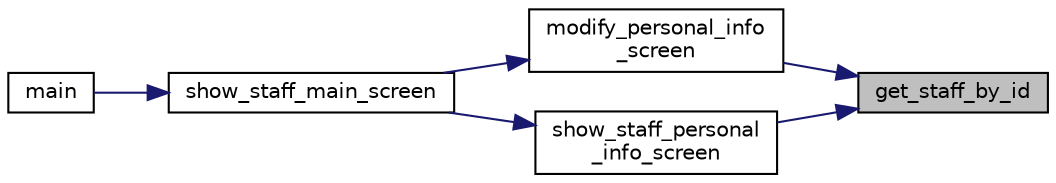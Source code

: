 digraph "get_staff_by_id"
{
 // LATEX_PDF_SIZE
  edge [fontname="Helvetica",fontsize="10",labelfontname="Helvetica",labelfontsize="10"];
  node [fontname="Helvetica",fontsize="10",shape=record];
  rankdir="RL";
  Node1 [label="get_staff_by_id",height=0.2,width=0.4,color="black", fillcolor="grey75", style="filled", fontcolor="black",tooltip="通过ID获取服务人员信息"];
  Node1 -> Node2 [dir="back",color="midnightblue",fontsize="10",style="solid",fontname="Helvetica"];
  Node2 [label="modify_personal_info\l_screen",height=0.2,width=0.4,color="black", fillcolor="white", style="filled",URL="$ui__staff_8c.html#a05f2679b59712e16dc96a6fbabb0271f",tooltip=" "];
  Node2 -> Node3 [dir="back",color="midnightblue",fontsize="10",style="solid",fontname="Helvetica"];
  Node3 [label="show_staff_main_screen",height=0.2,width=0.4,color="black", fillcolor="white", style="filled",URL="$ui__staff_8c.html#a594bb139f38980ccac4f587ab500cafa",tooltip=" "];
  Node3 -> Node4 [dir="back",color="midnightblue",fontsize="10",style="solid",fontname="Helvetica"];
  Node4 [label="main",height=0.2,width=0.4,color="black", fillcolor="white", style="filled",URL="$main_8c.html#ae66f6b31b5ad750f1fe042a706a4e3d4",tooltip=" "];
  Node1 -> Node5 [dir="back",color="midnightblue",fontsize="10",style="solid",fontname="Helvetica"];
  Node5 [label="show_staff_personal\l_info_screen",height=0.2,width=0.4,color="black", fillcolor="white", style="filled",URL="$ui__staff_8c.html#a42c511942e1dc3c2941030a7194a495c",tooltip=" "];
  Node5 -> Node3 [dir="back",color="midnightblue",fontsize="10",style="solid",fontname="Helvetica"];
}
